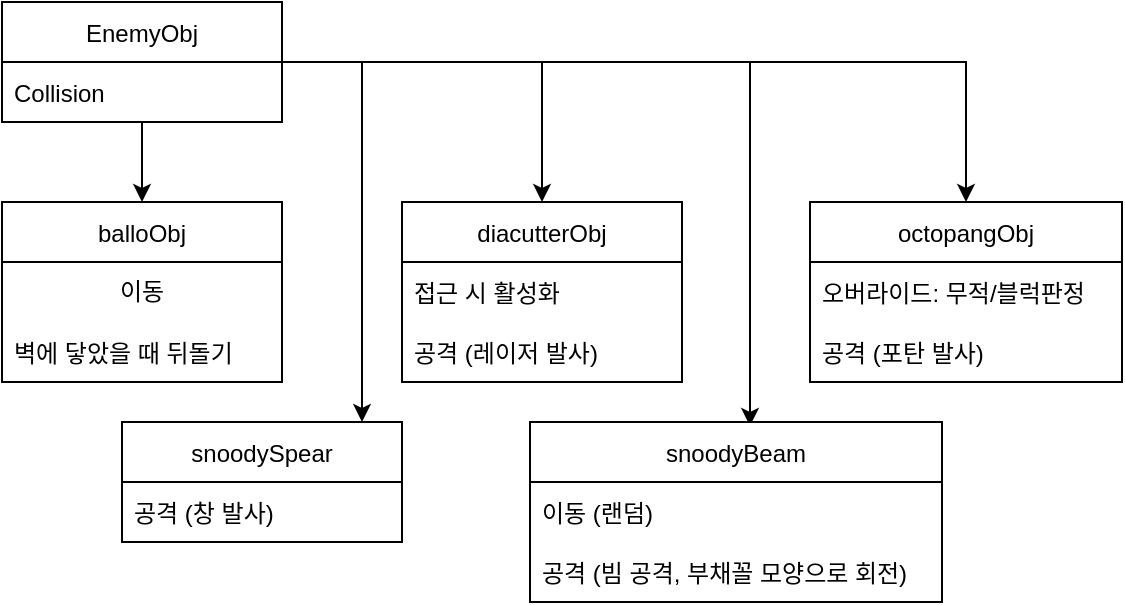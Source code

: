 <mxfile version="18.1.2" type="github">
  <diagram id="tFo8wqjJlhvw2-l4ntId" name="Page-1">
    <mxGraphModel dx="1422" dy="794" grid="1" gridSize="10" guides="1" tooltips="1" connect="1" arrows="1" fold="1" page="1" pageScale="1" pageWidth="827" pageHeight="1169" math="0" shadow="0">
      <root>
        <mxCell id="0" />
        <mxCell id="1" parent="0" />
        <mxCell id="fzH7tVkxkb6iiytBUvc3-9" style="edgeStyle=orthogonalEdgeStyle;rounded=0;orthogonalLoop=1;jettySize=auto;html=1;entryX=0.5;entryY=0;entryDx=0;entryDy=0;" edge="1" parent="1" source="fzH7tVkxkb6iiytBUvc3-1" target="fzH7tVkxkb6iiytBUvc3-5">
          <mxGeometry relative="1" as="geometry" />
        </mxCell>
        <mxCell id="fzH7tVkxkb6iiytBUvc3-14" style="edgeStyle=orthogonalEdgeStyle;rounded=0;orthogonalLoop=1;jettySize=auto;html=1;entryX=0.5;entryY=0;entryDx=0;entryDy=0;" edge="1" parent="1" source="fzH7tVkxkb6iiytBUvc3-1" target="fzH7tVkxkb6iiytBUvc3-10">
          <mxGeometry relative="1" as="geometry" />
        </mxCell>
        <mxCell id="fzH7tVkxkb6iiytBUvc3-19" style="edgeStyle=orthogonalEdgeStyle;rounded=0;orthogonalLoop=1;jettySize=auto;html=1;entryX=0.5;entryY=0;entryDx=0;entryDy=0;" edge="1" parent="1" source="fzH7tVkxkb6iiytBUvc3-1" target="fzH7tVkxkb6iiytBUvc3-15">
          <mxGeometry relative="1" as="geometry" />
        </mxCell>
        <mxCell id="fzH7tVkxkb6iiytBUvc3-25" style="edgeStyle=orthogonalEdgeStyle;rounded=0;orthogonalLoop=1;jettySize=auto;html=1;" edge="1" parent="1" source="fzH7tVkxkb6iiytBUvc3-1" target="fzH7tVkxkb6iiytBUvc3-20">
          <mxGeometry relative="1" as="geometry">
            <Array as="points">
              <mxPoint x="190" y="40" />
            </Array>
          </mxGeometry>
        </mxCell>
        <mxCell id="fzH7tVkxkb6iiytBUvc3-30" style="edgeStyle=orthogonalEdgeStyle;rounded=0;orthogonalLoop=1;jettySize=auto;html=1;entryX=0.534;entryY=0.022;entryDx=0;entryDy=0;entryPerimeter=0;" edge="1" parent="1" source="fzH7tVkxkb6iiytBUvc3-1" target="fzH7tVkxkb6iiytBUvc3-26">
          <mxGeometry relative="1" as="geometry" />
        </mxCell>
        <mxCell id="fzH7tVkxkb6iiytBUvc3-1" value="EnemyObj" style="swimlane;fontStyle=0;childLayout=stackLayout;horizontal=1;startSize=30;horizontalStack=0;resizeParent=1;resizeParentMax=0;resizeLast=0;collapsible=1;marginBottom=0;" vertex="1" parent="1">
          <mxGeometry x="10" y="10" width="140" height="60" as="geometry" />
        </mxCell>
        <mxCell id="fzH7tVkxkb6iiytBUvc3-2" value="Collision" style="text;strokeColor=none;fillColor=none;align=left;verticalAlign=middle;spacingLeft=4;spacingRight=4;overflow=hidden;points=[[0,0.5],[1,0.5]];portConstraint=eastwest;rotatable=0;" vertex="1" parent="fzH7tVkxkb6iiytBUvc3-1">
          <mxGeometry y="30" width="140" height="30" as="geometry" />
        </mxCell>
        <mxCell id="fzH7tVkxkb6iiytBUvc3-5" value="balloObj" style="swimlane;fontStyle=0;childLayout=stackLayout;horizontal=1;startSize=30;horizontalStack=0;resizeParent=1;resizeParentMax=0;resizeLast=0;collapsible=1;marginBottom=0;" vertex="1" parent="1">
          <mxGeometry x="10" y="110" width="140" height="90" as="geometry" />
        </mxCell>
        <mxCell id="fzH7tVkxkb6iiytBUvc3-24" value="이동" style="text;html=1;strokeColor=none;fillColor=none;align=center;verticalAlign=middle;whiteSpace=wrap;rounded=0;" vertex="1" parent="fzH7tVkxkb6iiytBUvc3-5">
          <mxGeometry y="30" width="140" height="30" as="geometry" />
        </mxCell>
        <mxCell id="fzH7tVkxkb6iiytBUvc3-6" value="벽에 닿았을 때 뒤돌기" style="text;strokeColor=none;fillColor=none;align=left;verticalAlign=middle;spacingLeft=4;spacingRight=4;overflow=hidden;points=[[0,0.5],[1,0.5]];portConstraint=eastwest;rotatable=0;" vertex="1" parent="fzH7tVkxkb6iiytBUvc3-5">
          <mxGeometry y="60" width="140" height="30" as="geometry" />
        </mxCell>
        <mxCell id="fzH7tVkxkb6iiytBUvc3-10" value="diacutterObj" style="swimlane;fontStyle=0;childLayout=stackLayout;horizontal=1;startSize=30;horizontalStack=0;resizeParent=1;resizeParentMax=0;resizeLast=0;collapsible=1;marginBottom=0;" vertex="1" parent="1">
          <mxGeometry x="210" y="110" width="140" height="90" as="geometry" />
        </mxCell>
        <mxCell id="fzH7tVkxkb6iiytBUvc3-11" value="접근 시 활성화" style="text;strokeColor=none;fillColor=none;align=left;verticalAlign=middle;spacingLeft=4;spacingRight=4;overflow=hidden;points=[[0,0.5],[1,0.5]];portConstraint=eastwest;rotatable=0;" vertex="1" parent="fzH7tVkxkb6iiytBUvc3-10">
          <mxGeometry y="30" width="140" height="30" as="geometry" />
        </mxCell>
        <mxCell id="fzH7tVkxkb6iiytBUvc3-12" value="공격 (레이저 발사)" style="text;strokeColor=none;fillColor=none;align=left;verticalAlign=middle;spacingLeft=4;spacingRight=4;overflow=hidden;points=[[0,0.5],[1,0.5]];portConstraint=eastwest;rotatable=0;" vertex="1" parent="fzH7tVkxkb6iiytBUvc3-10">
          <mxGeometry y="60" width="140" height="30" as="geometry" />
        </mxCell>
        <mxCell id="fzH7tVkxkb6iiytBUvc3-15" value="octopangObj" style="swimlane;fontStyle=0;childLayout=stackLayout;horizontal=1;startSize=30;horizontalStack=0;resizeParent=1;resizeParentMax=0;resizeLast=0;collapsible=1;marginBottom=0;" vertex="1" parent="1">
          <mxGeometry x="414" y="110" width="156" height="90" as="geometry" />
        </mxCell>
        <mxCell id="fzH7tVkxkb6iiytBUvc3-16" value="오버라이드: 무적/블럭판정" style="text;strokeColor=none;fillColor=none;align=left;verticalAlign=middle;spacingLeft=4;spacingRight=4;overflow=hidden;points=[[0,0.5],[1,0.5]];portConstraint=eastwest;rotatable=0;" vertex="1" parent="fzH7tVkxkb6iiytBUvc3-15">
          <mxGeometry y="30" width="156" height="30" as="geometry" />
        </mxCell>
        <mxCell id="fzH7tVkxkb6iiytBUvc3-17" value="공격 (포탄 발사)" style="text;strokeColor=none;fillColor=none;align=left;verticalAlign=middle;spacingLeft=4;spacingRight=4;overflow=hidden;points=[[0,0.5],[1,0.5]];portConstraint=eastwest;rotatable=0;" vertex="1" parent="fzH7tVkxkb6iiytBUvc3-15">
          <mxGeometry y="60" width="156" height="30" as="geometry" />
        </mxCell>
        <mxCell id="fzH7tVkxkb6iiytBUvc3-20" value="snoodySpear" style="swimlane;fontStyle=0;childLayout=stackLayout;horizontal=1;startSize=30;horizontalStack=0;resizeParent=1;resizeParentMax=0;resizeLast=0;collapsible=1;marginBottom=0;" vertex="1" parent="1">
          <mxGeometry x="70" y="220" width="140" height="60" as="geometry" />
        </mxCell>
        <mxCell id="fzH7tVkxkb6iiytBUvc3-21" value="공격 (창 발사)" style="text;strokeColor=none;fillColor=none;align=left;verticalAlign=middle;spacingLeft=4;spacingRight=4;overflow=hidden;points=[[0,0.5],[1,0.5]];portConstraint=eastwest;rotatable=0;" vertex="1" parent="fzH7tVkxkb6iiytBUvc3-20">
          <mxGeometry y="30" width="140" height="30" as="geometry" />
        </mxCell>
        <mxCell id="fzH7tVkxkb6iiytBUvc3-26" value="snoodyBeam" style="swimlane;fontStyle=0;childLayout=stackLayout;horizontal=1;startSize=30;horizontalStack=0;resizeParent=1;resizeParentMax=0;resizeLast=0;collapsible=1;marginBottom=0;" vertex="1" parent="1">
          <mxGeometry x="274" y="220" width="206" height="90" as="geometry" />
        </mxCell>
        <mxCell id="fzH7tVkxkb6iiytBUvc3-27" value="이동 (랜덤)" style="text;strokeColor=none;fillColor=none;align=left;verticalAlign=middle;spacingLeft=4;spacingRight=4;overflow=hidden;points=[[0,0.5],[1,0.5]];portConstraint=eastwest;rotatable=0;" vertex="1" parent="fzH7tVkxkb6iiytBUvc3-26">
          <mxGeometry y="30" width="206" height="30" as="geometry" />
        </mxCell>
        <mxCell id="fzH7tVkxkb6iiytBUvc3-28" value="공격 (빔 공격, 부채꼴 모양으로 회전)" style="text;strokeColor=none;fillColor=none;align=left;verticalAlign=middle;spacingLeft=4;spacingRight=4;overflow=hidden;points=[[0,0.5],[1,0.5]];portConstraint=eastwest;rotatable=0;" vertex="1" parent="fzH7tVkxkb6iiytBUvc3-26">
          <mxGeometry y="60" width="206" height="30" as="geometry" />
        </mxCell>
      </root>
    </mxGraphModel>
  </diagram>
</mxfile>
